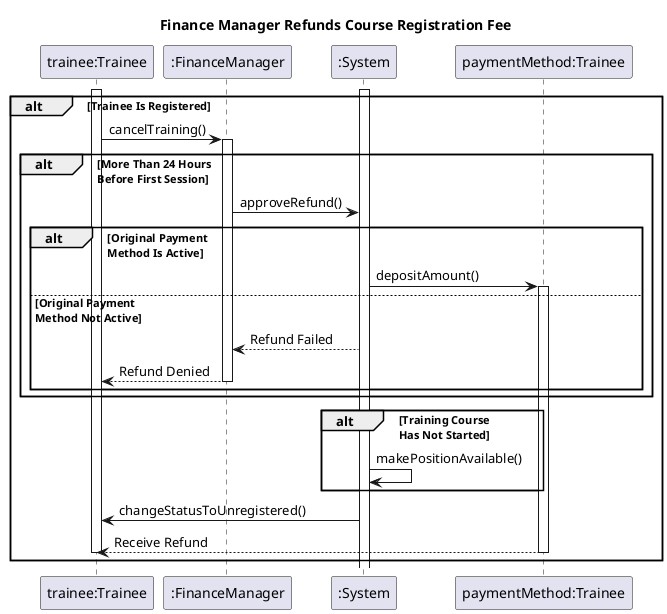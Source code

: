 
@startuml
title Finance Manager Refunds Course Registration Fee
participant "trainee:Trainee" as trainee
participant ":FinanceManager" as finance
participant ":System" as system
participant "paymentMethod:Trainee" as paymentMethod

activate system
activate trainee

alt Trainee Is Registered
    trainee -> finance : cancelTraining()
    activate finance
    
    alt More Than 24 Hours\nBefore First Session
        finance -> system : approveRefund()

        alt Original Payment\nMethod Is Active
            system -> paymentMethod : depositAmount()
            activate paymentMethod
        else Original Payment\nMethod Not Active
            system --> finance : Refund Failed
            finance --> trainee : Refund Denied
            deactivate finance
        end
    end

    alt Training Course\nHas Not Started
        system -> system : makePositionAvailable()
    end

    system -> trainee : changeStatusToUnregistered()
    paymentMethod --> trainee : Receive Refund
    deactivate paymentMethod
    deactivate trainee
end

@enduml